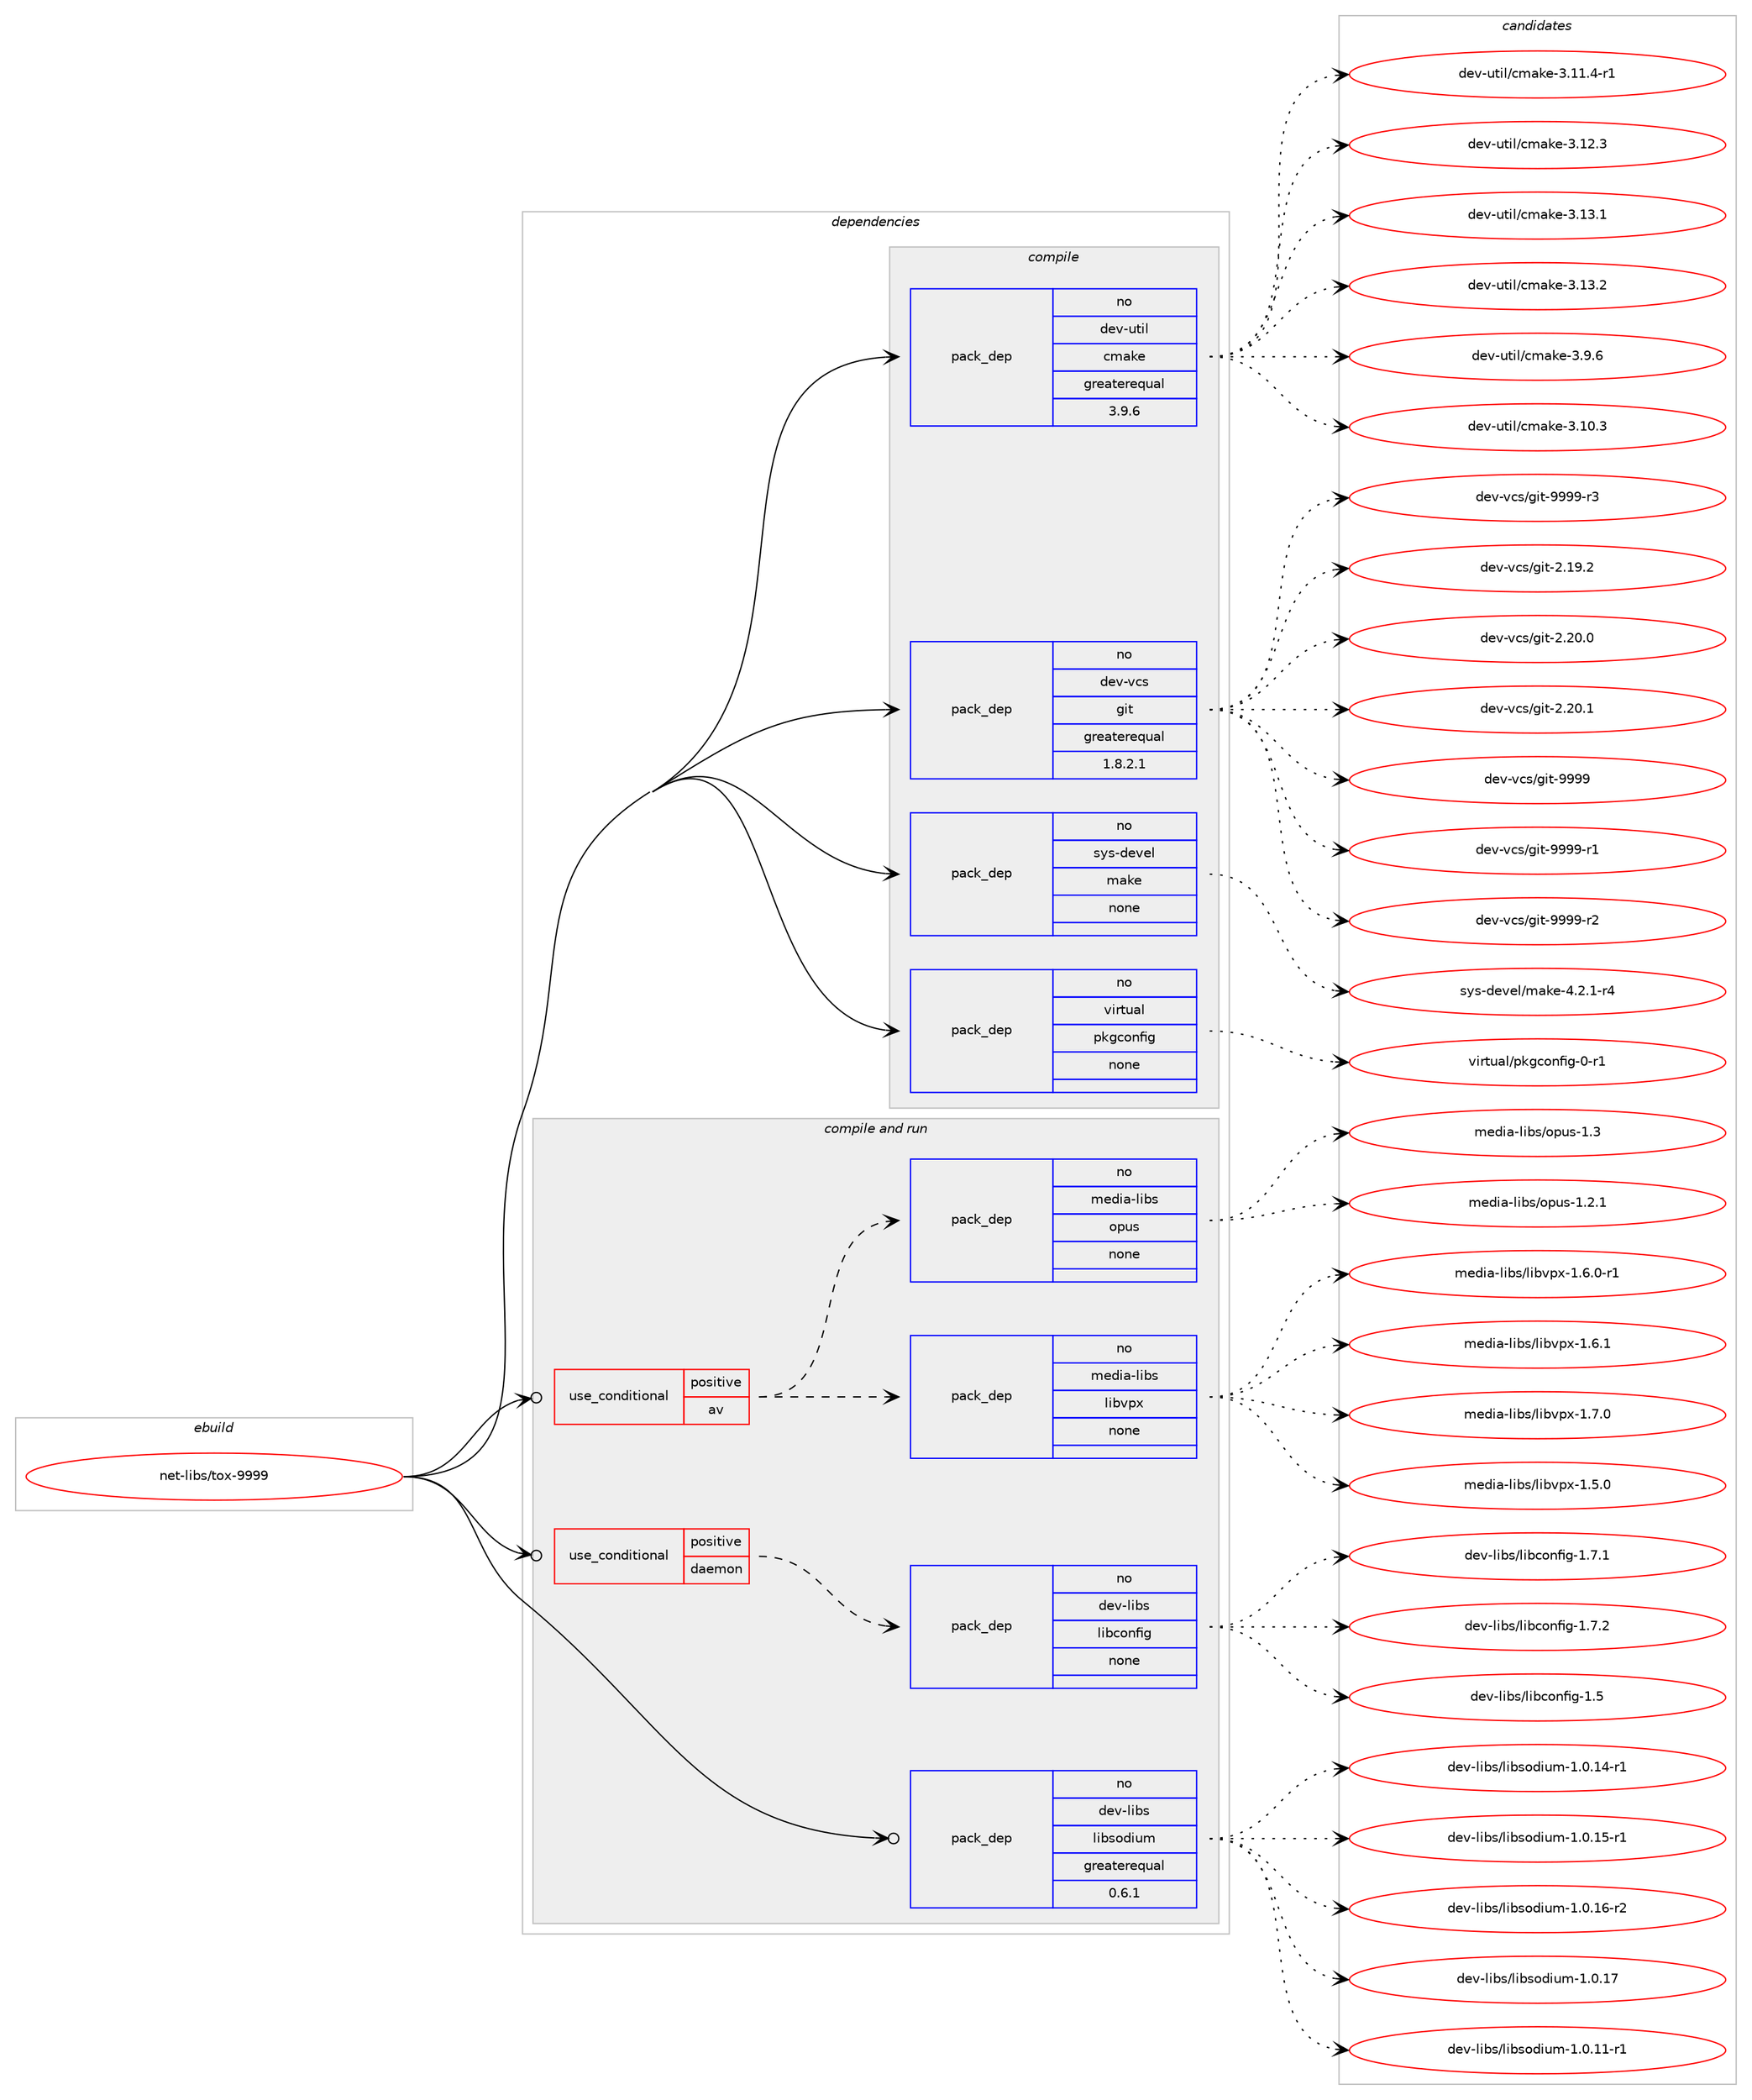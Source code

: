 digraph prolog {

# *************
# Graph options
# *************

newrank=true;
concentrate=true;
compound=true;
graph [rankdir=LR,fontname=Helvetica,fontsize=10,ranksep=1.5];#, ranksep=2.5, nodesep=0.2];
edge  [arrowhead=vee];
node  [fontname=Helvetica,fontsize=10];

# **********
# The ebuild
# **********

subgraph cluster_leftcol {
color=gray;
rank=same;
label=<<i>ebuild</i>>;
id [label="net-libs/tox-9999", color=red, width=4, href="../net-libs/tox-9999.svg"];
}

# ****************
# The dependencies
# ****************

subgraph cluster_midcol {
color=gray;
label=<<i>dependencies</i>>;
subgraph cluster_compile {
fillcolor="#eeeeee";
style=filled;
label=<<i>compile</i>>;
subgraph pack3441 {
dependency4343 [label=<<TABLE BORDER="0" CELLBORDER="1" CELLSPACING="0" CELLPADDING="4" WIDTH="220"><TR><TD ROWSPAN="6" CELLPADDING="30">pack_dep</TD></TR><TR><TD WIDTH="110">no</TD></TR><TR><TD>dev-util</TD></TR><TR><TD>cmake</TD></TR><TR><TD>greaterequal</TD></TR><TR><TD>3.9.6</TD></TR></TABLE>>, shape=none, color=blue];
}
id:e -> dependency4343:w [weight=20,style="solid",arrowhead="vee"];
subgraph pack3442 {
dependency4344 [label=<<TABLE BORDER="0" CELLBORDER="1" CELLSPACING="0" CELLPADDING="4" WIDTH="220"><TR><TD ROWSPAN="6" CELLPADDING="30">pack_dep</TD></TR><TR><TD WIDTH="110">no</TD></TR><TR><TD>dev-vcs</TD></TR><TR><TD>git</TD></TR><TR><TD>greaterequal</TD></TR><TR><TD>1.8.2.1</TD></TR></TABLE>>, shape=none, color=blue];
}
id:e -> dependency4344:w [weight=20,style="solid",arrowhead="vee"];
subgraph pack3443 {
dependency4345 [label=<<TABLE BORDER="0" CELLBORDER="1" CELLSPACING="0" CELLPADDING="4" WIDTH="220"><TR><TD ROWSPAN="6" CELLPADDING="30">pack_dep</TD></TR><TR><TD WIDTH="110">no</TD></TR><TR><TD>sys-devel</TD></TR><TR><TD>make</TD></TR><TR><TD>none</TD></TR><TR><TD></TD></TR></TABLE>>, shape=none, color=blue];
}
id:e -> dependency4345:w [weight=20,style="solid",arrowhead="vee"];
subgraph pack3444 {
dependency4346 [label=<<TABLE BORDER="0" CELLBORDER="1" CELLSPACING="0" CELLPADDING="4" WIDTH="220"><TR><TD ROWSPAN="6" CELLPADDING="30">pack_dep</TD></TR><TR><TD WIDTH="110">no</TD></TR><TR><TD>virtual</TD></TR><TR><TD>pkgconfig</TD></TR><TR><TD>none</TD></TR><TR><TD></TD></TR></TABLE>>, shape=none, color=blue];
}
id:e -> dependency4346:w [weight=20,style="solid",arrowhead="vee"];
}
subgraph cluster_compileandrun {
fillcolor="#eeeeee";
style=filled;
label=<<i>compile and run</i>>;
subgraph cond784 {
dependency4347 [label=<<TABLE BORDER="0" CELLBORDER="1" CELLSPACING="0" CELLPADDING="4"><TR><TD ROWSPAN="3" CELLPADDING="10">use_conditional</TD></TR><TR><TD>positive</TD></TR><TR><TD>av</TD></TR></TABLE>>, shape=none, color=red];
subgraph pack3445 {
dependency4348 [label=<<TABLE BORDER="0" CELLBORDER="1" CELLSPACING="0" CELLPADDING="4" WIDTH="220"><TR><TD ROWSPAN="6" CELLPADDING="30">pack_dep</TD></TR><TR><TD WIDTH="110">no</TD></TR><TR><TD>media-libs</TD></TR><TR><TD>libvpx</TD></TR><TR><TD>none</TD></TR><TR><TD></TD></TR></TABLE>>, shape=none, color=blue];
}
dependency4347:e -> dependency4348:w [weight=20,style="dashed",arrowhead="vee"];
subgraph pack3446 {
dependency4349 [label=<<TABLE BORDER="0" CELLBORDER="1" CELLSPACING="0" CELLPADDING="4" WIDTH="220"><TR><TD ROWSPAN="6" CELLPADDING="30">pack_dep</TD></TR><TR><TD WIDTH="110">no</TD></TR><TR><TD>media-libs</TD></TR><TR><TD>opus</TD></TR><TR><TD>none</TD></TR><TR><TD></TD></TR></TABLE>>, shape=none, color=blue];
}
dependency4347:e -> dependency4349:w [weight=20,style="dashed",arrowhead="vee"];
}
id:e -> dependency4347:w [weight=20,style="solid",arrowhead="odotvee"];
subgraph cond785 {
dependency4350 [label=<<TABLE BORDER="0" CELLBORDER="1" CELLSPACING="0" CELLPADDING="4"><TR><TD ROWSPAN="3" CELLPADDING="10">use_conditional</TD></TR><TR><TD>positive</TD></TR><TR><TD>daemon</TD></TR></TABLE>>, shape=none, color=red];
subgraph pack3447 {
dependency4351 [label=<<TABLE BORDER="0" CELLBORDER="1" CELLSPACING="0" CELLPADDING="4" WIDTH="220"><TR><TD ROWSPAN="6" CELLPADDING="30">pack_dep</TD></TR><TR><TD WIDTH="110">no</TD></TR><TR><TD>dev-libs</TD></TR><TR><TD>libconfig</TD></TR><TR><TD>none</TD></TR><TR><TD></TD></TR></TABLE>>, shape=none, color=blue];
}
dependency4350:e -> dependency4351:w [weight=20,style="dashed",arrowhead="vee"];
}
id:e -> dependency4350:w [weight=20,style="solid",arrowhead="odotvee"];
subgraph pack3448 {
dependency4352 [label=<<TABLE BORDER="0" CELLBORDER="1" CELLSPACING="0" CELLPADDING="4" WIDTH="220"><TR><TD ROWSPAN="6" CELLPADDING="30">pack_dep</TD></TR><TR><TD WIDTH="110">no</TD></TR><TR><TD>dev-libs</TD></TR><TR><TD>libsodium</TD></TR><TR><TD>greaterequal</TD></TR><TR><TD>0.6.1</TD></TR></TABLE>>, shape=none, color=blue];
}
id:e -> dependency4352:w [weight=20,style="solid",arrowhead="odotvee"];
}
subgraph cluster_run {
fillcolor="#eeeeee";
style=filled;
label=<<i>run</i>>;
}
}

# **************
# The candidates
# **************

subgraph cluster_choices {
rank=same;
color=gray;
label=<<i>candidates</i>>;

subgraph choice3441 {
color=black;
nodesep=1;
choice1001011184511711610510847991099710710145514649484651 [label="dev-util/cmake-3.10.3", color=red, width=4,href="../dev-util/cmake-3.10.3.svg"];
choice10010111845117116105108479910997107101455146494946524511449 [label="dev-util/cmake-3.11.4-r1", color=red, width=4,href="../dev-util/cmake-3.11.4-r1.svg"];
choice1001011184511711610510847991099710710145514649504651 [label="dev-util/cmake-3.12.3", color=red, width=4,href="../dev-util/cmake-3.12.3.svg"];
choice1001011184511711610510847991099710710145514649514649 [label="dev-util/cmake-3.13.1", color=red, width=4,href="../dev-util/cmake-3.13.1.svg"];
choice1001011184511711610510847991099710710145514649514650 [label="dev-util/cmake-3.13.2", color=red, width=4,href="../dev-util/cmake-3.13.2.svg"];
choice10010111845117116105108479910997107101455146574654 [label="dev-util/cmake-3.9.6", color=red, width=4,href="../dev-util/cmake-3.9.6.svg"];
dependency4343:e -> choice1001011184511711610510847991099710710145514649484651:w [style=dotted,weight="100"];
dependency4343:e -> choice10010111845117116105108479910997107101455146494946524511449:w [style=dotted,weight="100"];
dependency4343:e -> choice1001011184511711610510847991099710710145514649504651:w [style=dotted,weight="100"];
dependency4343:e -> choice1001011184511711610510847991099710710145514649514649:w [style=dotted,weight="100"];
dependency4343:e -> choice1001011184511711610510847991099710710145514649514650:w [style=dotted,weight="100"];
dependency4343:e -> choice10010111845117116105108479910997107101455146574654:w [style=dotted,weight="100"];
}
subgraph choice3442 {
color=black;
nodesep=1;
choice10010111845118991154710310511645504649574650 [label="dev-vcs/git-2.19.2", color=red, width=4,href="../dev-vcs/git-2.19.2.svg"];
choice10010111845118991154710310511645504650484648 [label="dev-vcs/git-2.20.0", color=red, width=4,href="../dev-vcs/git-2.20.0.svg"];
choice10010111845118991154710310511645504650484649 [label="dev-vcs/git-2.20.1", color=red, width=4,href="../dev-vcs/git-2.20.1.svg"];
choice1001011184511899115471031051164557575757 [label="dev-vcs/git-9999", color=red, width=4,href="../dev-vcs/git-9999.svg"];
choice10010111845118991154710310511645575757574511449 [label="dev-vcs/git-9999-r1", color=red, width=4,href="../dev-vcs/git-9999-r1.svg"];
choice10010111845118991154710310511645575757574511450 [label="dev-vcs/git-9999-r2", color=red, width=4,href="../dev-vcs/git-9999-r2.svg"];
choice10010111845118991154710310511645575757574511451 [label="dev-vcs/git-9999-r3", color=red, width=4,href="../dev-vcs/git-9999-r3.svg"];
dependency4344:e -> choice10010111845118991154710310511645504649574650:w [style=dotted,weight="100"];
dependency4344:e -> choice10010111845118991154710310511645504650484648:w [style=dotted,weight="100"];
dependency4344:e -> choice10010111845118991154710310511645504650484649:w [style=dotted,weight="100"];
dependency4344:e -> choice1001011184511899115471031051164557575757:w [style=dotted,weight="100"];
dependency4344:e -> choice10010111845118991154710310511645575757574511449:w [style=dotted,weight="100"];
dependency4344:e -> choice10010111845118991154710310511645575757574511450:w [style=dotted,weight="100"];
dependency4344:e -> choice10010111845118991154710310511645575757574511451:w [style=dotted,weight="100"];
}
subgraph choice3443 {
color=black;
nodesep=1;
choice1151211154510010111810110847109971071014552465046494511452 [label="sys-devel/make-4.2.1-r4", color=red, width=4,href="../sys-devel/make-4.2.1-r4.svg"];
dependency4345:e -> choice1151211154510010111810110847109971071014552465046494511452:w [style=dotted,weight="100"];
}
subgraph choice3444 {
color=black;
nodesep=1;
choice11810511411611797108471121071039911111010210510345484511449 [label="virtual/pkgconfig-0-r1", color=red, width=4,href="../virtual/pkgconfig-0-r1.svg"];
dependency4346:e -> choice11810511411611797108471121071039911111010210510345484511449:w [style=dotted,weight="100"];
}
subgraph choice3445 {
color=black;
nodesep=1;
choice1091011001059745108105981154710810598118112120454946534648 [label="media-libs/libvpx-1.5.0", color=red, width=4,href="../media-libs/libvpx-1.5.0.svg"];
choice10910110010597451081059811547108105981181121204549465446484511449 [label="media-libs/libvpx-1.6.0-r1", color=red, width=4,href="../media-libs/libvpx-1.6.0-r1.svg"];
choice1091011001059745108105981154710810598118112120454946544649 [label="media-libs/libvpx-1.6.1", color=red, width=4,href="../media-libs/libvpx-1.6.1.svg"];
choice1091011001059745108105981154710810598118112120454946554648 [label="media-libs/libvpx-1.7.0", color=red, width=4,href="../media-libs/libvpx-1.7.0.svg"];
dependency4348:e -> choice1091011001059745108105981154710810598118112120454946534648:w [style=dotted,weight="100"];
dependency4348:e -> choice10910110010597451081059811547108105981181121204549465446484511449:w [style=dotted,weight="100"];
dependency4348:e -> choice1091011001059745108105981154710810598118112120454946544649:w [style=dotted,weight="100"];
dependency4348:e -> choice1091011001059745108105981154710810598118112120454946554648:w [style=dotted,weight="100"];
}
subgraph choice3446 {
color=black;
nodesep=1;
choice10910110010597451081059811547111112117115454946504649 [label="media-libs/opus-1.2.1", color=red, width=4,href="../media-libs/opus-1.2.1.svg"];
choice1091011001059745108105981154711111211711545494651 [label="media-libs/opus-1.3", color=red, width=4,href="../media-libs/opus-1.3.svg"];
dependency4349:e -> choice10910110010597451081059811547111112117115454946504649:w [style=dotted,weight="100"];
dependency4349:e -> choice1091011001059745108105981154711111211711545494651:w [style=dotted,weight="100"];
}
subgraph choice3447 {
color=black;
nodesep=1;
choice100101118451081059811547108105989911111010210510345494653 [label="dev-libs/libconfig-1.5", color=red, width=4,href="../dev-libs/libconfig-1.5.svg"];
choice1001011184510810598115471081059899111110102105103454946554649 [label="dev-libs/libconfig-1.7.1", color=red, width=4,href="../dev-libs/libconfig-1.7.1.svg"];
choice1001011184510810598115471081059899111110102105103454946554650 [label="dev-libs/libconfig-1.7.2", color=red, width=4,href="../dev-libs/libconfig-1.7.2.svg"];
dependency4351:e -> choice100101118451081059811547108105989911111010210510345494653:w [style=dotted,weight="100"];
dependency4351:e -> choice1001011184510810598115471081059899111110102105103454946554649:w [style=dotted,weight="100"];
dependency4351:e -> choice1001011184510810598115471081059899111110102105103454946554650:w [style=dotted,weight="100"];
}
subgraph choice3448 {
color=black;
nodesep=1;
choice10010111845108105981154710810598115111100105117109454946484649494511449 [label="dev-libs/libsodium-1.0.11-r1", color=red, width=4,href="../dev-libs/libsodium-1.0.11-r1.svg"];
choice10010111845108105981154710810598115111100105117109454946484649524511449 [label="dev-libs/libsodium-1.0.14-r1", color=red, width=4,href="../dev-libs/libsodium-1.0.14-r1.svg"];
choice10010111845108105981154710810598115111100105117109454946484649534511449 [label="dev-libs/libsodium-1.0.15-r1", color=red, width=4,href="../dev-libs/libsodium-1.0.15-r1.svg"];
choice10010111845108105981154710810598115111100105117109454946484649544511450 [label="dev-libs/libsodium-1.0.16-r2", color=red, width=4,href="../dev-libs/libsodium-1.0.16-r2.svg"];
choice1001011184510810598115471081059811511110010511710945494648464955 [label="dev-libs/libsodium-1.0.17", color=red, width=4,href="../dev-libs/libsodium-1.0.17.svg"];
dependency4352:e -> choice10010111845108105981154710810598115111100105117109454946484649494511449:w [style=dotted,weight="100"];
dependency4352:e -> choice10010111845108105981154710810598115111100105117109454946484649524511449:w [style=dotted,weight="100"];
dependency4352:e -> choice10010111845108105981154710810598115111100105117109454946484649534511449:w [style=dotted,weight="100"];
dependency4352:e -> choice10010111845108105981154710810598115111100105117109454946484649544511450:w [style=dotted,weight="100"];
dependency4352:e -> choice1001011184510810598115471081059811511110010511710945494648464955:w [style=dotted,weight="100"];
}
}

}
